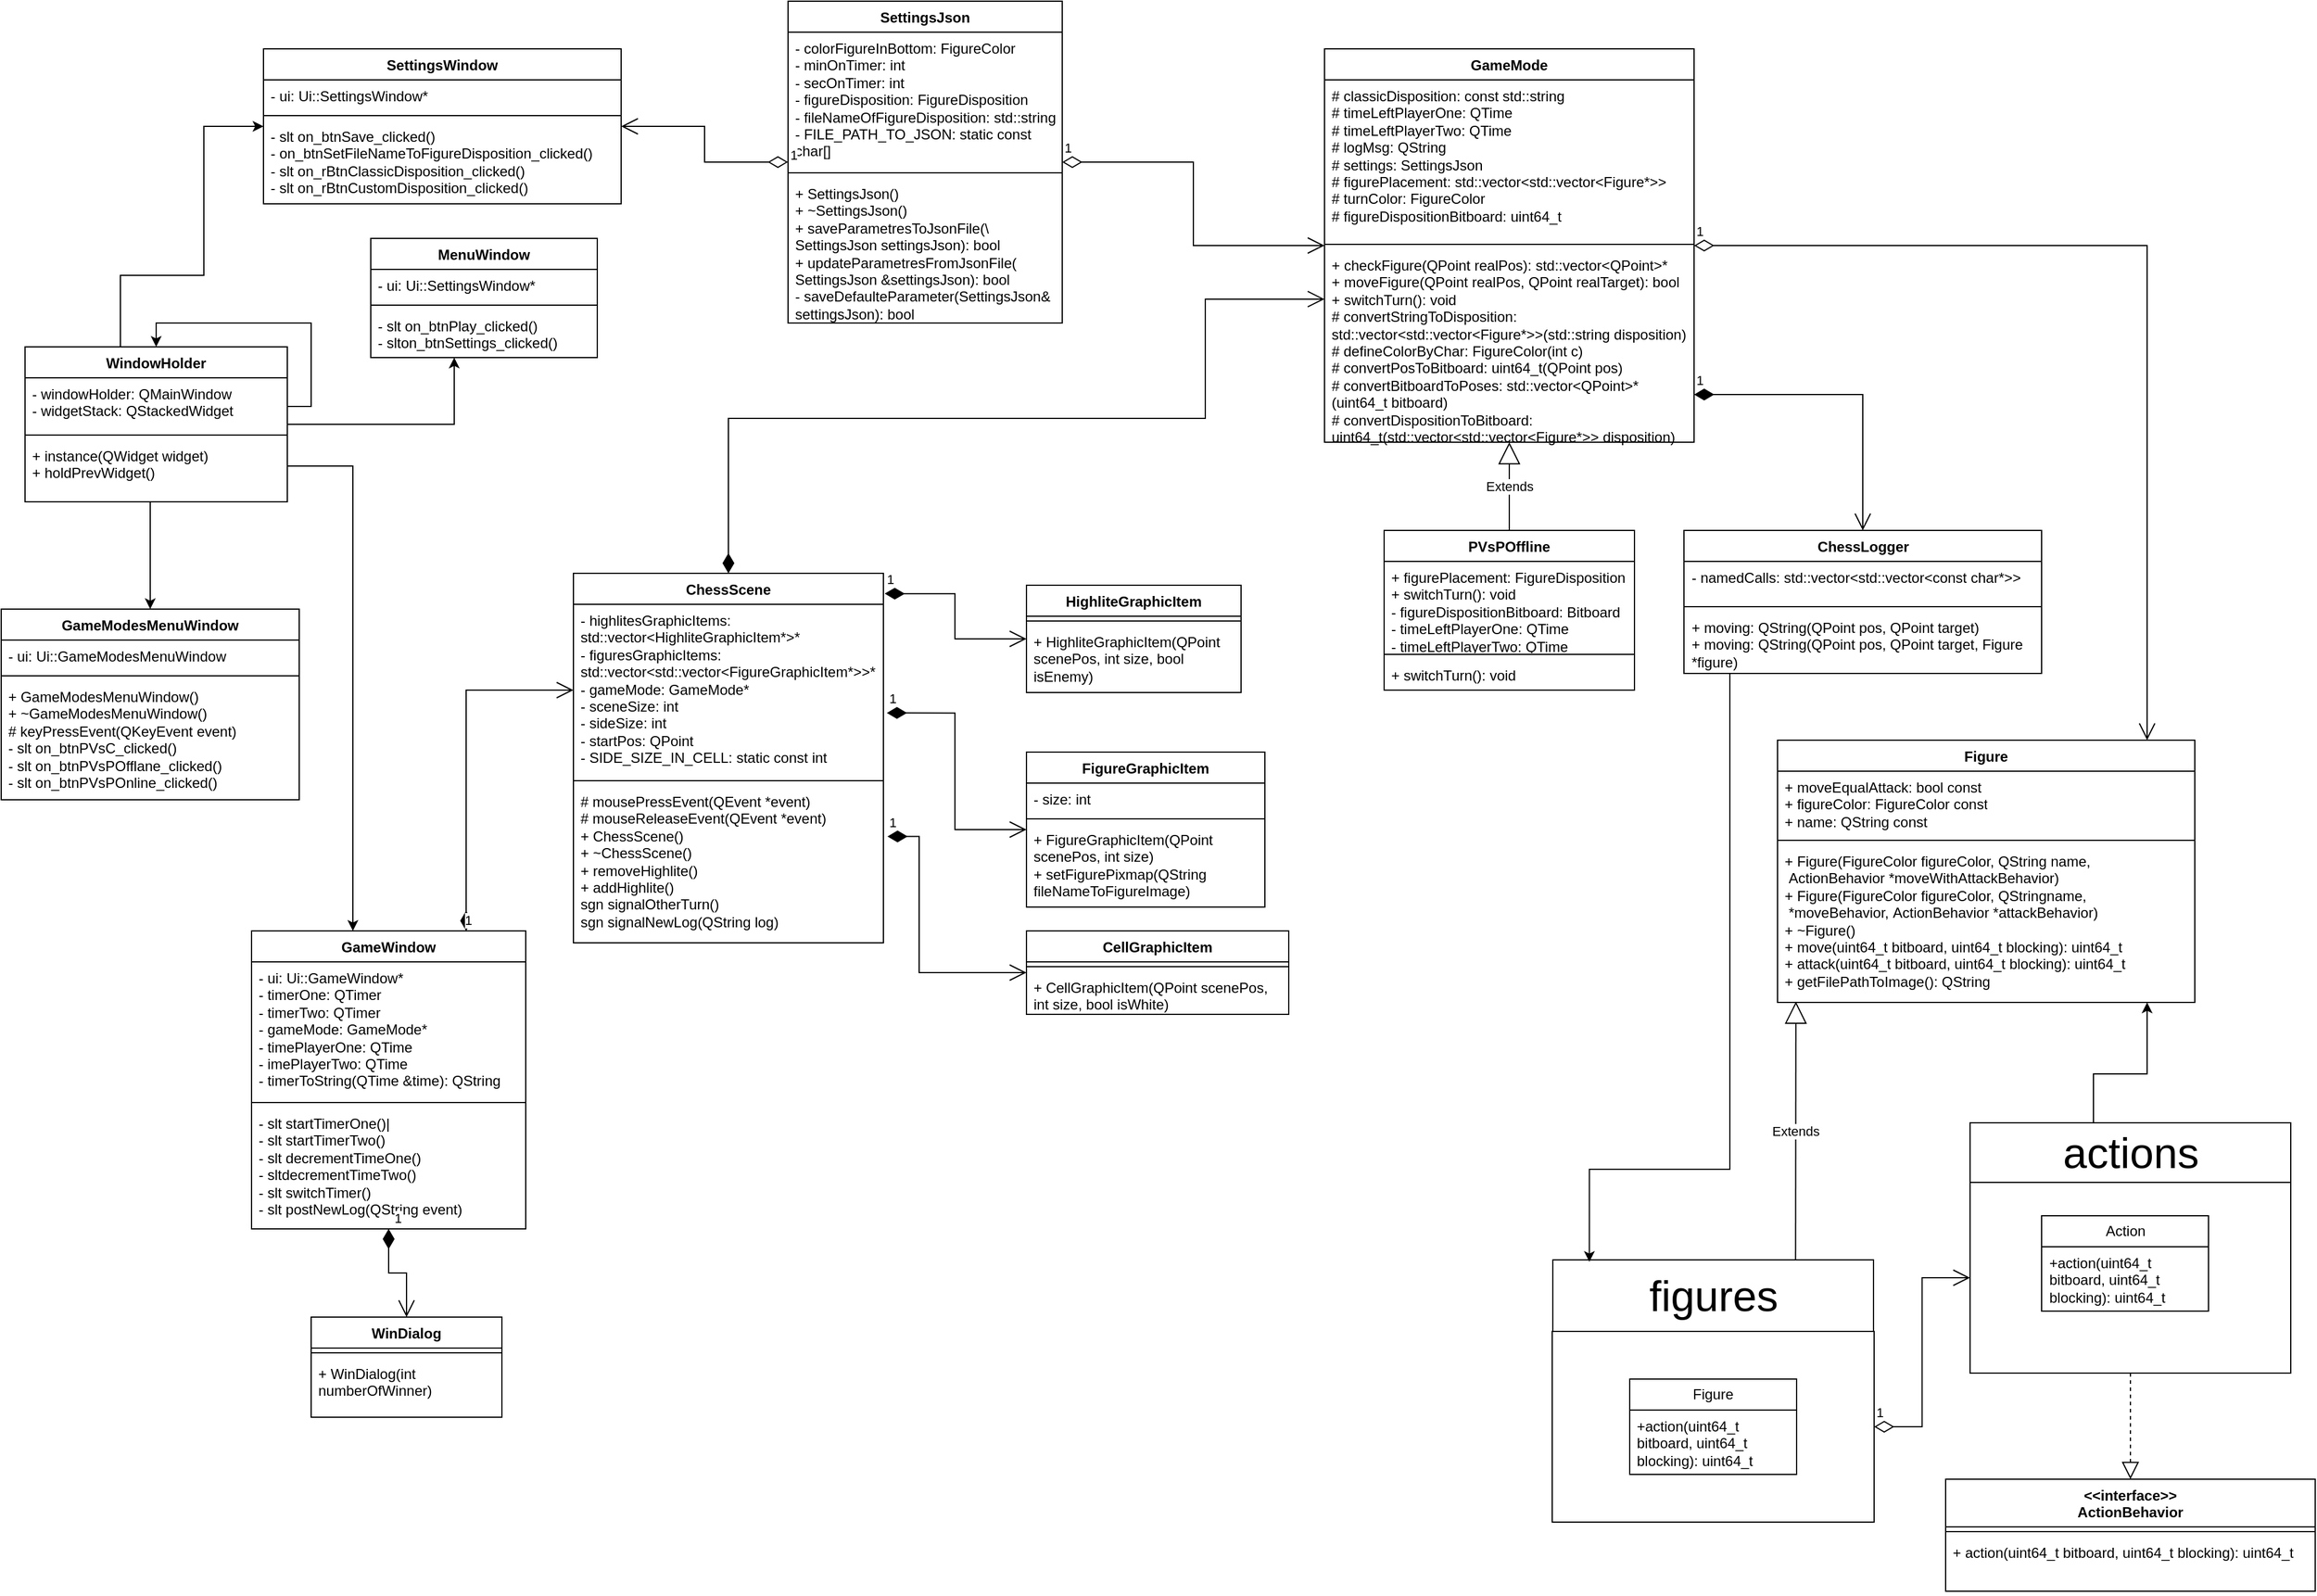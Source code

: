 <mxfile version="24.4.9" type="device">
  <diagram id="kola4m7gbilja5_Bbvh6" name="Страница — 1">
    <mxGraphModel dx="2260" dy="1768" grid="1" gridSize="10" guides="1" tooltips="1" connect="1" arrows="1" fold="1" page="1" pageScale="1" pageWidth="827" pageHeight="1169" math="0" shadow="0">
      <root>
        <mxCell id="0" />
        <mxCell id="1" parent="0" />
        <mxCell id="2X2wgZmx4aFdKQlFenH2-41" value="&lt;font style=&quot;font-size: 36px;&quot;&gt;figures&lt;/font&gt;" style="html=1;whiteSpace=wrap;" vertex="1" parent="1">
          <mxGeometry x="1491.5" y="1066" width="269" height="60" as="geometry" />
        </mxCell>
        <mxCell id="2X2wgZmx4aFdKQlFenH2-54" value="GameModesMenuWindow" style="swimlane;fontStyle=1;align=center;verticalAlign=top;childLayout=stackLayout;horizontal=1;startSize=26;horizontalStack=0;resizeParent=1;resizeParentMax=0;resizeLast=0;collapsible=1;marginBottom=0;whiteSpace=wrap;html=1;" vertex="1" parent="1">
          <mxGeometry x="190" y="520" width="250" height="160" as="geometry" />
        </mxCell>
        <mxCell id="2X2wgZmx4aFdKQlFenH2-55" value="- ui: Ui::GameModesMenuWindow" style="text;strokeColor=none;fillColor=none;align=left;verticalAlign=top;spacingLeft=4;spacingRight=4;overflow=hidden;rotatable=0;points=[[0,0.5],[1,0.5]];portConstraint=eastwest;whiteSpace=wrap;html=1;" vertex="1" parent="2X2wgZmx4aFdKQlFenH2-54">
          <mxGeometry y="26" width="250" height="26" as="geometry" />
        </mxCell>
        <mxCell id="2X2wgZmx4aFdKQlFenH2-56" value="" style="line;strokeWidth=1;fillColor=none;align=left;verticalAlign=middle;spacingTop=-1;spacingLeft=3;spacingRight=3;rotatable=0;labelPosition=right;points=[];portConstraint=eastwest;strokeColor=inherit;" vertex="1" parent="2X2wgZmx4aFdKQlFenH2-54">
          <mxGeometry y="52" width="250" height="8" as="geometry" />
        </mxCell>
        <mxCell id="2X2wgZmx4aFdKQlFenH2-57" value="&lt;div&gt;+ GameModesMenuWindow()&lt;/div&gt;&lt;div&gt;+ ~GameModesMenuWindow()&lt;/div&gt;&lt;div&gt;# keyPressEvent(QKeyEvent event)&lt;/div&gt;&lt;div&gt;&lt;div&gt;- slt on_btnPVsC_clicked()&lt;/div&gt;&lt;div&gt;- slt on_btnPVsPOfflane_clicked()&lt;/div&gt;&lt;div&gt;- slt on_btnPVsPOnline_clicked()&lt;/div&gt;&lt;/div&gt;&lt;div&gt;&lt;br&gt;&lt;/div&gt;" style="text;strokeColor=none;fillColor=none;align=left;verticalAlign=top;spacingLeft=4;spacingRight=4;overflow=hidden;rotatable=0;points=[[0,0.5],[1,0.5]];portConstraint=eastwest;whiteSpace=wrap;html=1;" vertex="1" parent="2X2wgZmx4aFdKQlFenH2-54">
          <mxGeometry y="60" width="250" height="100" as="geometry" />
        </mxCell>
        <mxCell id="2X2wgZmx4aFdKQlFenH2-142" style="edgeStyle=orthogonalEdgeStyle;rounded=0;orthogonalLoop=1;jettySize=auto;html=1;" edge="1" parent="1" source="2X2wgZmx4aFdKQlFenH2-62" target="2X2wgZmx4aFdKQlFenH2-54">
          <mxGeometry relative="1" as="geometry">
            <Array as="points">
              <mxPoint x="315" y="460" />
              <mxPoint x="315" y="460" />
            </Array>
          </mxGeometry>
        </mxCell>
        <mxCell id="2X2wgZmx4aFdKQlFenH2-144" style="edgeStyle=orthogonalEdgeStyle;rounded=0;orthogonalLoop=1;jettySize=auto;html=1;" edge="1" parent="1" source="2X2wgZmx4aFdKQlFenH2-62" target="2X2wgZmx4aFdKQlFenH2-95">
          <mxGeometry relative="1" as="geometry">
            <Array as="points">
              <mxPoint x="290" y="240" />
              <mxPoint x="360" y="240" />
              <mxPoint x="360" y="115" />
            </Array>
          </mxGeometry>
        </mxCell>
        <mxCell id="2X2wgZmx4aFdKQlFenH2-145" style="edgeStyle=orthogonalEdgeStyle;rounded=0;orthogonalLoop=1;jettySize=auto;html=1;" edge="1" parent="1" source="2X2wgZmx4aFdKQlFenH2-62" target="2X2wgZmx4aFdKQlFenH2-99">
          <mxGeometry relative="1" as="geometry">
            <Array as="points">
              <mxPoint x="570" y="365" />
            </Array>
          </mxGeometry>
        </mxCell>
        <mxCell id="2X2wgZmx4aFdKQlFenH2-146" style="edgeStyle=orthogonalEdgeStyle;rounded=0;orthogonalLoop=1;jettySize=auto;html=1;" edge="1" parent="1" source="2X2wgZmx4aFdKQlFenH2-62" target="2X2wgZmx4aFdKQlFenH2-103">
          <mxGeometry relative="1" as="geometry">
            <Array as="points">
              <mxPoint x="485" y="400" />
            </Array>
          </mxGeometry>
        </mxCell>
        <mxCell id="2X2wgZmx4aFdKQlFenH2-62" value="WindowHolder" style="swimlane;fontStyle=1;align=center;verticalAlign=top;childLayout=stackLayout;horizontal=1;startSize=26;horizontalStack=0;resizeParent=1;resizeParentMax=0;resizeLast=0;collapsible=1;marginBottom=0;whiteSpace=wrap;html=1;" vertex="1" parent="1">
          <mxGeometry x="210" y="300" width="220" height="130" as="geometry" />
        </mxCell>
        <mxCell id="2X2wgZmx4aFdKQlFenH2-135" style="edgeStyle=orthogonalEdgeStyle;rounded=0;orthogonalLoop=1;jettySize=auto;html=1;entryX=0.5;entryY=0;entryDx=0;entryDy=0;" edge="1" parent="2X2wgZmx4aFdKQlFenH2-62" source="2X2wgZmx4aFdKQlFenH2-63" target="2X2wgZmx4aFdKQlFenH2-62">
          <mxGeometry relative="1" as="geometry">
            <Array as="points">
              <mxPoint x="240" y="50" />
              <mxPoint x="240" y="-20" />
              <mxPoint x="110" y="-20" />
            </Array>
          </mxGeometry>
        </mxCell>
        <mxCell id="2X2wgZmx4aFdKQlFenH2-63" value="&lt;div&gt;- windowHolder: QMainWindow&lt;/div&gt;&lt;div&gt;- widgetStack: QStackedWidget&lt;/div&gt;" style="text;strokeColor=none;fillColor=none;align=left;verticalAlign=top;spacingLeft=4;spacingRight=4;overflow=hidden;rotatable=0;points=[[0,0.5],[1,0.5]];portConstraint=eastwest;whiteSpace=wrap;html=1;" vertex="1" parent="2X2wgZmx4aFdKQlFenH2-62">
          <mxGeometry y="26" width="220" height="44" as="geometry" />
        </mxCell>
        <mxCell id="2X2wgZmx4aFdKQlFenH2-64" value="" style="line;strokeWidth=1;fillColor=none;align=left;verticalAlign=middle;spacingTop=-1;spacingLeft=3;spacingRight=3;rotatable=0;labelPosition=right;points=[];portConstraint=eastwest;strokeColor=inherit;" vertex="1" parent="2X2wgZmx4aFdKQlFenH2-62">
          <mxGeometry y="70" width="220" height="8" as="geometry" />
        </mxCell>
        <mxCell id="2X2wgZmx4aFdKQlFenH2-65" value="&lt;div&gt;+ instance(QWidget widget)&lt;/div&gt;&lt;div&gt;+ holdPrevWidget()&lt;/div&gt;" style="text;strokeColor=none;fillColor=none;align=left;verticalAlign=top;spacingLeft=4;spacingRight=4;overflow=hidden;rotatable=0;points=[[0,0.5],[1,0.5]];portConstraint=eastwest;whiteSpace=wrap;html=1;" vertex="1" parent="2X2wgZmx4aFdKQlFenH2-62">
          <mxGeometry y="78" width="220" height="52" as="geometry" />
        </mxCell>
        <mxCell id="2X2wgZmx4aFdKQlFenH2-66" value="FigureGraphicItem" style="swimlane;fontStyle=1;align=center;verticalAlign=top;childLayout=stackLayout;horizontal=1;startSize=26;horizontalStack=0;resizeParent=1;resizeParentMax=0;resizeLast=0;collapsible=1;marginBottom=0;whiteSpace=wrap;html=1;" vertex="1" parent="1">
          <mxGeometry x="1050" y="640" width="200" height="130" as="geometry" />
        </mxCell>
        <mxCell id="2X2wgZmx4aFdKQlFenH2-67" value="- size: int" style="text;strokeColor=none;fillColor=none;align=left;verticalAlign=top;spacingLeft=4;spacingRight=4;overflow=hidden;rotatable=0;points=[[0,0.5],[1,0.5]];portConstraint=eastwest;whiteSpace=wrap;html=1;" vertex="1" parent="2X2wgZmx4aFdKQlFenH2-66">
          <mxGeometry y="26" width="200" height="26" as="geometry" />
        </mxCell>
        <mxCell id="2X2wgZmx4aFdKQlFenH2-68" value="" style="line;strokeWidth=1;fillColor=none;align=left;verticalAlign=middle;spacingTop=-1;spacingLeft=3;spacingRight=3;rotatable=0;labelPosition=right;points=[];portConstraint=eastwest;strokeColor=inherit;" vertex="1" parent="2X2wgZmx4aFdKQlFenH2-66">
          <mxGeometry y="52" width="200" height="8" as="geometry" />
        </mxCell>
        <mxCell id="2X2wgZmx4aFdKQlFenH2-69" value="&lt;div&gt;+ FigureGraphicItem(QPoint scenePos, int size)&lt;/div&gt;&lt;div&gt;+ setFigurePixmap(QString fileNameToFigureImage)&lt;/div&gt;" style="text;strokeColor=none;fillColor=none;align=left;verticalAlign=top;spacingLeft=4;spacingRight=4;overflow=hidden;rotatable=0;points=[[0,0.5],[1,0.5]];portConstraint=eastwest;whiteSpace=wrap;html=1;" vertex="1" parent="2X2wgZmx4aFdKQlFenH2-66">
          <mxGeometry y="60" width="200" height="70" as="geometry" />
        </mxCell>
        <mxCell id="2X2wgZmx4aFdKQlFenH2-70" value="HighliteGraphicItem" style="swimlane;fontStyle=1;align=center;verticalAlign=top;childLayout=stackLayout;horizontal=1;startSize=26;horizontalStack=0;resizeParent=1;resizeParentMax=0;resizeLast=0;collapsible=1;marginBottom=0;whiteSpace=wrap;html=1;" vertex="1" parent="1">
          <mxGeometry x="1050" y="500" width="180" height="90" as="geometry" />
        </mxCell>
        <mxCell id="2X2wgZmx4aFdKQlFenH2-72" value="" style="line;strokeWidth=1;fillColor=none;align=left;verticalAlign=middle;spacingTop=-1;spacingLeft=3;spacingRight=3;rotatable=0;labelPosition=right;points=[];portConstraint=eastwest;strokeColor=inherit;" vertex="1" parent="2X2wgZmx4aFdKQlFenH2-70">
          <mxGeometry y="26" width="180" height="8" as="geometry" />
        </mxCell>
        <mxCell id="2X2wgZmx4aFdKQlFenH2-73" value="+ HighliteGraphicItem(QPoint scenePos, int size, bool isEnemy)" style="text;strokeColor=none;fillColor=none;align=left;verticalAlign=top;spacingLeft=4;spacingRight=4;overflow=hidden;rotatable=0;points=[[0,0.5],[1,0.5]];portConstraint=eastwest;whiteSpace=wrap;html=1;" vertex="1" parent="2X2wgZmx4aFdKQlFenH2-70">
          <mxGeometry y="34" width="180" height="56" as="geometry" />
        </mxCell>
        <mxCell id="2X2wgZmx4aFdKQlFenH2-74" value="ChessScene" style="swimlane;fontStyle=1;align=center;verticalAlign=top;childLayout=stackLayout;horizontal=1;startSize=26;horizontalStack=0;resizeParent=1;resizeParentMax=0;resizeLast=0;collapsible=1;marginBottom=0;whiteSpace=wrap;html=1;" vertex="1" parent="1">
          <mxGeometry x="670" y="490" width="260" height="310" as="geometry" />
        </mxCell>
        <mxCell id="2X2wgZmx4aFdKQlFenH2-75" value="&lt;div&gt;- highlitesGraphicItems: std::vector&amp;lt;HighliteGraphicItem*&amp;gt;*&lt;/div&gt;&lt;div&gt;- figuresGraphicItems: std::vector&amp;lt;std::vector&amp;lt;FigureGraphicItem*&amp;gt;&amp;gt;*&lt;/div&gt;&lt;div&gt;- gameMode: GameMode*&lt;/div&gt;&lt;div&gt;- sceneSize: int&lt;/div&gt;&lt;div&gt;- sideSize: int&lt;/div&gt;&lt;div&gt;- startPos: QPoint&lt;/div&gt;&lt;div&gt;- SIDE_SIZE_IN_CELL: static const int&lt;/div&gt;" style="text;strokeColor=none;fillColor=none;align=left;verticalAlign=top;spacingLeft=4;spacingRight=4;overflow=hidden;rotatable=0;points=[[0,0.5],[1,0.5]];portConstraint=eastwest;whiteSpace=wrap;html=1;" vertex="1" parent="2X2wgZmx4aFdKQlFenH2-74">
          <mxGeometry y="26" width="260" height="144" as="geometry" />
        </mxCell>
        <mxCell id="2X2wgZmx4aFdKQlFenH2-76" value="" style="line;strokeWidth=1;fillColor=none;align=left;verticalAlign=middle;spacingTop=-1;spacingLeft=3;spacingRight=3;rotatable=0;labelPosition=right;points=[];portConstraint=eastwest;strokeColor=inherit;" vertex="1" parent="2X2wgZmx4aFdKQlFenH2-74">
          <mxGeometry y="170" width="260" height="8" as="geometry" />
        </mxCell>
        <mxCell id="2X2wgZmx4aFdKQlFenH2-77" value="&lt;div&gt;&lt;span style=&quot;background-color: initial;&quot;&gt;# mousePressEvent(QEvent *event)&amp;nbsp;&lt;/span&gt;&lt;br&gt;&lt;/div&gt;&lt;div&gt;&lt;div&gt;# mouseReleaseEvent(QEvent *event)&lt;/div&gt;&lt;/div&gt;&lt;div&gt;+ ChessScene()&lt;/div&gt;&lt;div&gt;+ ~ChessScene()&lt;span style=&quot;background-color: initial;&quot;&gt;&amp;nbsp;&lt;/span&gt;&lt;/div&gt;&lt;div&gt;+ removeHighlite()&lt;/div&gt;&lt;div&gt;+ addHighlite()&lt;/div&gt;&lt;div&gt;sgn&lt;span style=&quot;background-color: initial;&quot;&gt;&amp;nbsp;signalOtherTurn()&lt;/span&gt;&lt;/div&gt;&lt;div&gt;sgn signalNewLog(QString log)&lt;/div&gt;&lt;div&gt;&lt;br&gt;&lt;/div&gt;" style="text;strokeColor=none;fillColor=none;align=left;verticalAlign=top;spacingLeft=4;spacingRight=4;overflow=hidden;rotatable=0;points=[[0,0.5],[1,0.5]];portConstraint=eastwest;whiteSpace=wrap;html=1;" vertex="1" parent="2X2wgZmx4aFdKQlFenH2-74">
          <mxGeometry y="178" width="260" height="132" as="geometry" />
        </mxCell>
        <mxCell id="2X2wgZmx4aFdKQlFenH2-78" value="SettingsJson" style="swimlane;fontStyle=1;align=center;verticalAlign=top;childLayout=stackLayout;horizontal=1;startSize=26;horizontalStack=0;resizeParent=1;resizeParentMax=0;resizeLast=0;collapsible=1;marginBottom=0;whiteSpace=wrap;html=1;" vertex="1" parent="1">
          <mxGeometry x="850" y="10" width="230" height="270" as="geometry" />
        </mxCell>
        <mxCell id="2X2wgZmx4aFdKQlFenH2-79" value="&lt;div&gt;- colorFigureInBottom: FigureColor&lt;/div&gt;&lt;div&gt;- minOnTimer: int&lt;/div&gt;&lt;div&gt;- secOnTimer: int&lt;/div&gt;&lt;div&gt;- figureDisposition: FigureDisposition&lt;/div&gt;&lt;div&gt;- fileNameOfFigureDisposition: std::string&lt;/div&gt;&lt;div&gt;-&amp;nbsp;FILE_PATH_TO_JSON: static const char[]&lt;/div&gt;" style="text;strokeColor=none;fillColor=none;align=left;verticalAlign=top;spacingLeft=4;spacingRight=4;overflow=hidden;rotatable=0;points=[[0,0.5],[1,0.5]];portConstraint=eastwest;whiteSpace=wrap;html=1;" vertex="1" parent="2X2wgZmx4aFdKQlFenH2-78">
          <mxGeometry y="26" width="230" height="114" as="geometry" />
        </mxCell>
        <mxCell id="2X2wgZmx4aFdKQlFenH2-80" value="" style="line;strokeWidth=1;fillColor=none;align=left;verticalAlign=middle;spacingTop=-1;spacingLeft=3;spacingRight=3;rotatable=0;labelPosition=right;points=[];portConstraint=eastwest;strokeColor=inherit;" vertex="1" parent="2X2wgZmx4aFdKQlFenH2-78">
          <mxGeometry y="140" width="230" height="8" as="geometry" />
        </mxCell>
        <mxCell id="2X2wgZmx4aFdKQlFenH2-81" value="&lt;div&gt;+ SettingsJson()&lt;/div&gt;&lt;div&gt;+ ~SettingsJson()&lt;/div&gt;&lt;div&gt;+ saveParametresToJsonFile(\&lt;/div&gt;&lt;div&gt;SettingsJson settingsJson): bool&lt;/div&gt;&lt;div&gt;+ updateParametresFromJsonFile(&lt;/div&gt;&lt;div&gt;SettingsJson &amp;amp;settingsJson): bool&lt;/div&gt;&lt;div&gt;- saveDefaulteParameter(SettingsJson&amp;amp; settingsJson): bool&lt;br&gt;&lt;/div&gt;" style="text;strokeColor=none;fillColor=none;align=left;verticalAlign=top;spacingLeft=4;spacingRight=4;overflow=hidden;rotatable=0;points=[[0,0.5],[1,0.5]];portConstraint=eastwest;whiteSpace=wrap;html=1;" vertex="1" parent="2X2wgZmx4aFdKQlFenH2-78">
          <mxGeometry y="148" width="230" height="122" as="geometry" />
        </mxCell>
        <mxCell id="2X2wgZmx4aFdKQlFenH2-82" value="CellGraphicItem" style="swimlane;fontStyle=1;align=center;verticalAlign=top;childLayout=stackLayout;horizontal=1;startSize=26;horizontalStack=0;resizeParent=1;resizeParentMax=0;resizeLast=0;collapsible=1;marginBottom=0;whiteSpace=wrap;html=1;" vertex="1" parent="1">
          <mxGeometry x="1050" y="790" width="220" height="70" as="geometry" />
        </mxCell>
        <mxCell id="2X2wgZmx4aFdKQlFenH2-84" value="" style="line;strokeWidth=1;fillColor=none;align=left;verticalAlign=middle;spacingTop=-1;spacingLeft=3;spacingRight=3;rotatable=0;labelPosition=right;points=[];portConstraint=eastwest;strokeColor=inherit;" vertex="1" parent="2X2wgZmx4aFdKQlFenH2-82">
          <mxGeometry y="26" width="220" height="8" as="geometry" />
        </mxCell>
        <mxCell id="2X2wgZmx4aFdKQlFenH2-85" value="+&amp;nbsp;CellGraphicItem(QPoint scenePos, int size, bool isWhite)" style="text;strokeColor=none;fillColor=none;align=left;verticalAlign=top;spacingLeft=4;spacingRight=4;overflow=hidden;rotatable=0;points=[[0,0.5],[1,0.5]];portConstraint=eastwest;whiteSpace=wrap;html=1;" vertex="1" parent="2X2wgZmx4aFdKQlFenH2-82">
          <mxGeometry y="34" width="220" height="36" as="geometry" />
        </mxCell>
        <mxCell id="2X2wgZmx4aFdKQlFenH2-86" value="WinDialog" style="swimlane;fontStyle=1;align=center;verticalAlign=top;childLayout=stackLayout;horizontal=1;startSize=26;horizontalStack=0;resizeParent=1;resizeParentMax=0;resizeLast=0;collapsible=1;marginBottom=0;whiteSpace=wrap;html=1;" vertex="1" parent="1">
          <mxGeometry x="450" y="1114" width="160" height="84" as="geometry" />
        </mxCell>
        <mxCell id="2X2wgZmx4aFdKQlFenH2-88" value="" style="line;strokeWidth=1;fillColor=none;align=left;verticalAlign=middle;spacingTop=-1;spacingLeft=3;spacingRight=3;rotatable=0;labelPosition=right;points=[];portConstraint=eastwest;strokeColor=inherit;" vertex="1" parent="2X2wgZmx4aFdKQlFenH2-86">
          <mxGeometry y="26" width="160" height="8" as="geometry" />
        </mxCell>
        <mxCell id="2X2wgZmx4aFdKQlFenH2-89" value="+ WinDialog(int numberOfWinner)" style="text;strokeColor=none;fillColor=none;align=left;verticalAlign=top;spacingLeft=4;spacingRight=4;overflow=hidden;rotatable=0;points=[[0,0.5],[1,0.5]];portConstraint=eastwest;whiteSpace=wrap;html=1;" vertex="1" parent="2X2wgZmx4aFdKQlFenH2-86">
          <mxGeometry y="34" width="160" height="50" as="geometry" />
        </mxCell>
        <mxCell id="2X2wgZmx4aFdKQlFenH2-95" value="SettingsWindow" style="swimlane;fontStyle=1;align=center;verticalAlign=top;childLayout=stackLayout;horizontal=1;startSize=26;horizontalStack=0;resizeParent=1;resizeParentMax=0;resizeLast=0;collapsible=1;marginBottom=0;whiteSpace=wrap;html=1;" vertex="1" parent="1">
          <mxGeometry x="410" y="50" width="300" height="130" as="geometry" />
        </mxCell>
        <mxCell id="2X2wgZmx4aFdKQlFenH2-96" value="- ui: Ui::SettingsWindow*" style="text;strokeColor=none;fillColor=none;align=left;verticalAlign=top;spacingLeft=4;spacingRight=4;overflow=hidden;rotatable=0;points=[[0,0.5],[1,0.5]];portConstraint=eastwest;whiteSpace=wrap;html=1;" vertex="1" parent="2X2wgZmx4aFdKQlFenH2-95">
          <mxGeometry y="26" width="300" height="26" as="geometry" />
        </mxCell>
        <mxCell id="2X2wgZmx4aFdKQlFenH2-97" value="" style="line;strokeWidth=1;fillColor=none;align=left;verticalAlign=middle;spacingTop=-1;spacingLeft=3;spacingRight=3;rotatable=0;labelPosition=right;points=[];portConstraint=eastwest;strokeColor=inherit;" vertex="1" parent="2X2wgZmx4aFdKQlFenH2-95">
          <mxGeometry y="52" width="300" height="8" as="geometry" />
        </mxCell>
        <mxCell id="2X2wgZmx4aFdKQlFenH2-98" value="&lt;div&gt;- slt on_btnSave_clicked()&lt;/div&gt;&lt;div&gt;- on_btnSetFileNameToFigureDisposition_clicked()&amp;nbsp;&lt;/div&gt;&lt;div&gt;- slt on_rBtnClassicDisposition_clicked()&amp;nbsp;&lt;/div&gt;&lt;div&gt;- slt on_rBtnCustomDisposition_clicked()&lt;/div&gt;" style="text;strokeColor=none;fillColor=none;align=left;verticalAlign=top;spacingLeft=4;spacingRight=4;overflow=hidden;rotatable=0;points=[[0,0.5],[1,0.5]];portConstraint=eastwest;whiteSpace=wrap;html=1;" vertex="1" parent="2X2wgZmx4aFdKQlFenH2-95">
          <mxGeometry y="60" width="300" height="70" as="geometry" />
        </mxCell>
        <mxCell id="2X2wgZmx4aFdKQlFenH2-99" value="MenuWindow" style="swimlane;fontStyle=1;align=center;verticalAlign=top;childLayout=stackLayout;horizontal=1;startSize=26;horizontalStack=0;resizeParent=1;resizeParentMax=0;resizeLast=0;collapsible=1;marginBottom=0;whiteSpace=wrap;html=1;" vertex="1" parent="1">
          <mxGeometry x="500" y="209" width="190" height="100" as="geometry" />
        </mxCell>
        <mxCell id="2X2wgZmx4aFdKQlFenH2-100" value="- ui: Ui::SettingsWindow*" style="text;strokeColor=none;fillColor=none;align=left;verticalAlign=top;spacingLeft=4;spacingRight=4;overflow=hidden;rotatable=0;points=[[0,0.5],[1,0.5]];portConstraint=eastwest;whiteSpace=wrap;html=1;" vertex="1" parent="2X2wgZmx4aFdKQlFenH2-99">
          <mxGeometry y="26" width="190" height="26" as="geometry" />
        </mxCell>
        <mxCell id="2X2wgZmx4aFdKQlFenH2-101" value="" style="line;strokeWidth=1;fillColor=none;align=left;verticalAlign=middle;spacingTop=-1;spacingLeft=3;spacingRight=3;rotatable=0;labelPosition=right;points=[];portConstraint=eastwest;strokeColor=inherit;" vertex="1" parent="2X2wgZmx4aFdKQlFenH2-99">
          <mxGeometry y="52" width="190" height="8" as="geometry" />
        </mxCell>
        <mxCell id="2X2wgZmx4aFdKQlFenH2-102" value="&lt;div&gt;- slt on_btnPlay_clicked()&amp;nbsp;&lt;/div&gt;&lt;div&gt;&lt;span style=&quot;background-color: initial;&quot;&gt;- slton_btnSettings_clicked()&amp;nbsp;&lt;/span&gt;&lt;/div&gt;" style="text;strokeColor=none;fillColor=none;align=left;verticalAlign=top;spacingLeft=4;spacingRight=4;overflow=hidden;rotatable=0;points=[[0,0.5],[1,0.5]];portConstraint=eastwest;whiteSpace=wrap;html=1;" vertex="1" parent="2X2wgZmx4aFdKQlFenH2-99">
          <mxGeometry y="60" width="190" height="40" as="geometry" />
        </mxCell>
        <mxCell id="2X2wgZmx4aFdKQlFenH2-103" value="GameWindow" style="swimlane;fontStyle=1;align=center;verticalAlign=top;childLayout=stackLayout;horizontal=1;startSize=26;horizontalStack=0;resizeParent=1;resizeParentMax=0;resizeLast=0;collapsible=1;marginBottom=0;whiteSpace=wrap;html=1;" vertex="1" parent="1">
          <mxGeometry x="400" y="790" width="230" height="250" as="geometry" />
        </mxCell>
        <mxCell id="2X2wgZmx4aFdKQlFenH2-104" value="&lt;div&gt;- ui: Ui::GameWindow*&amp;nbsp;&lt;/div&gt;&lt;div&gt;- timerOne: QTimer&amp;nbsp;&lt;/div&gt;&lt;div&gt;- timerTwo: QTimer&lt;/div&gt;&lt;div&gt;- gameMode: GameMode*&amp;nbsp;&lt;/div&gt;&lt;div&gt;&lt;span style=&quot;background-color: initial;&quot;&gt;- timePlayerOne: QTime&lt;/span&gt;&lt;/div&gt;&lt;div&gt;- imePlayerTwo: QTime&lt;/div&gt;&lt;div&gt;- timerToString(QTime &amp;amp;time): QString&amp;nbsp;&lt;/div&gt;" style="text;strokeColor=none;fillColor=none;align=left;verticalAlign=top;spacingLeft=4;spacingRight=4;overflow=hidden;rotatable=0;points=[[0,0.5],[1,0.5]];portConstraint=eastwest;whiteSpace=wrap;html=1;" vertex="1" parent="2X2wgZmx4aFdKQlFenH2-103">
          <mxGeometry y="26" width="230" height="114" as="geometry" />
        </mxCell>
        <mxCell id="2X2wgZmx4aFdKQlFenH2-105" value="" style="line;strokeWidth=1;fillColor=none;align=left;verticalAlign=middle;spacingTop=-1;spacingLeft=3;spacingRight=3;rotatable=0;labelPosition=right;points=[];portConstraint=eastwest;strokeColor=inherit;" vertex="1" parent="2X2wgZmx4aFdKQlFenH2-103">
          <mxGeometry y="140" width="230" height="8" as="geometry" />
        </mxCell>
        <mxCell id="2X2wgZmx4aFdKQlFenH2-106" value="&lt;div&gt;- slt startTimerOne()|&lt;/div&gt;&lt;div&gt;&lt;span style=&quot;background-color: initial;&quot;&gt;- slt&amp;nbsp;&lt;/span&gt;startTimerTwo()&lt;/div&gt;&lt;div&gt;&lt;span style=&quot;background-color: initial;&quot;&gt;- slt&amp;nbsp;&lt;/span&gt;decrementTimeOne()&lt;/div&gt;&lt;div&gt;&lt;span style=&quot;background-color: initial;&quot;&gt;- slt&lt;/span&gt;decrementTimeTwo()&lt;/div&gt;&lt;div&gt;&lt;span style=&quot;background-color: initial;&quot;&gt;- slt&amp;nbsp;&lt;/span&gt;switchTimer()&lt;/div&gt;&lt;div&gt;&lt;span style=&quot;background-color: initial;&quot;&gt;- slt&amp;nbsp;&lt;/span&gt;postNewLog(QString event)&amp;nbsp;&lt;/div&gt;" style="text;strokeColor=none;fillColor=none;align=left;verticalAlign=top;spacingLeft=4;spacingRight=4;overflow=hidden;rotatable=0;points=[[0,0.5],[1,0.5]];portConstraint=eastwest;whiteSpace=wrap;html=1;" vertex="1" parent="2X2wgZmx4aFdKQlFenH2-103">
          <mxGeometry y="148" width="230" height="102" as="geometry" />
        </mxCell>
        <mxCell id="2X2wgZmx4aFdKQlFenH2-112" value="&lt;div&gt;&amp;lt;&amp;lt;interface&amp;gt;&amp;gt;&lt;/div&gt;ActionBehavior" style="swimlane;fontStyle=1;align=center;verticalAlign=top;childLayout=stackLayout;horizontal=1;startSize=40;horizontalStack=0;resizeParent=1;resizeParentMax=0;resizeLast=0;collapsible=1;marginBottom=0;whiteSpace=wrap;html=1;" vertex="1" parent="1">
          <mxGeometry x="1821" y="1250" width="310" height="94" as="geometry" />
        </mxCell>
        <mxCell id="2X2wgZmx4aFdKQlFenH2-114" value="" style="line;strokeWidth=1;fillColor=none;align=left;verticalAlign=middle;spacingTop=-1;spacingLeft=3;spacingRight=3;rotatable=0;labelPosition=right;points=[];portConstraint=eastwest;strokeColor=inherit;" vertex="1" parent="2X2wgZmx4aFdKQlFenH2-112">
          <mxGeometry y="40" width="310" height="8" as="geometry" />
        </mxCell>
        <mxCell id="2X2wgZmx4aFdKQlFenH2-115" value="+ action(uint64_t bitboard, uint64_t blocking): uint64_t" style="text;strokeColor=none;fillColor=none;align=left;verticalAlign=top;spacingLeft=4;spacingRight=4;overflow=hidden;rotatable=0;points=[[0,0.5],[1,0.5]];portConstraint=eastwest;whiteSpace=wrap;html=1;" vertex="1" parent="2X2wgZmx4aFdKQlFenH2-112">
          <mxGeometry y="48" width="310" height="46" as="geometry" />
        </mxCell>
        <mxCell id="2X2wgZmx4aFdKQlFenH2-116" value="Figure" style="swimlane;fontStyle=1;align=center;verticalAlign=top;childLayout=stackLayout;horizontal=1;startSize=26;horizontalStack=0;resizeParent=1;resizeParentMax=0;resizeLast=0;collapsible=1;marginBottom=0;whiteSpace=wrap;html=1;" vertex="1" parent="1">
          <mxGeometry x="1680" y="630" width="350" height="220" as="geometry" />
        </mxCell>
        <mxCell id="2X2wgZmx4aFdKQlFenH2-117" value="&lt;div&gt;+ moveEqualAttack: bool const&lt;/div&gt;&lt;div&gt;+ figureColor: FigureColor const&lt;/div&gt;&lt;div&gt;+ name: QString const&amp;nbsp;&lt;/div&gt;" style="text;strokeColor=none;fillColor=none;align=left;verticalAlign=top;spacingLeft=4;spacingRight=4;overflow=hidden;rotatable=0;points=[[0,0.5],[1,0.5]];portConstraint=eastwest;whiteSpace=wrap;html=1;" vertex="1" parent="2X2wgZmx4aFdKQlFenH2-116">
          <mxGeometry y="26" width="350" height="54" as="geometry" />
        </mxCell>
        <mxCell id="2X2wgZmx4aFdKQlFenH2-118" value="" style="line;strokeWidth=1;fillColor=none;align=left;verticalAlign=middle;spacingTop=-1;spacingLeft=3;spacingRight=3;rotatable=0;labelPosition=right;points=[];portConstraint=eastwest;strokeColor=inherit;" vertex="1" parent="2X2wgZmx4aFdKQlFenH2-116">
          <mxGeometry y="80" width="350" height="8" as="geometry" />
        </mxCell>
        <mxCell id="2X2wgZmx4aFdKQlFenH2-119" value="&lt;div&gt;&lt;div&gt;+ Figure(&lt;span style=&quot;background-color: initial;&quot;&gt;FigureColor figureColor,&amp;nbsp;&lt;/span&gt;&lt;span style=&quot;background-color: initial;&quot;&gt;QString name,&lt;/span&gt;&lt;/div&gt;&lt;div&gt;&lt;span style=&quot;background-color: initial;&quot;&gt;&amp;nbsp;&lt;/span&gt;&lt;span style=&quot;background-color: initial;&quot;&gt;ActionBehavior *moveWithAttackBehavior&lt;/span&gt;&lt;span style=&quot;background-color: initial;&quot;&gt;)&lt;/span&gt;&lt;/div&gt;&lt;/div&gt;&lt;div&gt;&lt;span style=&quot;background-color: initial;&quot;&gt;&lt;div&gt;+ Figure(&lt;span style=&quot;background-color: initial;&quot;&gt;FigureColor figureColor,&amp;nbsp;&lt;/span&gt;&lt;span style=&quot;background-color: initial;&quot;&gt;QStringname,&lt;/span&gt;&lt;/div&gt;&lt;div&gt;&lt;span style=&quot;background-color: initial;&quot;&gt;&amp;nbsp;&lt;/span&gt;&lt;span style=&quot;background-color: initial;&quot;&gt;*moveBehavior,&amp;nbsp;&lt;/span&gt;&lt;span style=&quot;background-color: initial;&quot;&gt;ActionBehavior *attackBehavior&lt;/span&gt;&lt;span style=&quot;background-color: initial;&quot;&gt;)&lt;/span&gt;&lt;/div&gt;&lt;div&gt;+ ~Figure()&lt;span style=&quot;background-color: initial;&quot;&gt;&lt;br&gt;&lt;/span&gt;&lt;/div&gt;&lt;/span&gt;&lt;/div&gt;&lt;div&gt;+ move(uint64_t bitboard, uint64_t blocking): uint64_t&lt;/div&gt;&lt;div&gt;+ attack(uint64_t bitboard, uint64_t blocking): uint64_t&lt;/div&gt;&lt;div&gt;+ getFilePathToImage(): QString&lt;/div&gt;" style="text;strokeColor=none;fillColor=none;align=left;verticalAlign=top;spacingLeft=4;spacingRight=4;overflow=hidden;rotatable=0;points=[[0,0.5],[1,0.5]];portConstraint=eastwest;whiteSpace=wrap;html=1;" vertex="1" parent="2X2wgZmx4aFdKQlFenH2-116">
          <mxGeometry y="88" width="350" height="132" as="geometry" />
        </mxCell>
        <mxCell id="2X2wgZmx4aFdKQlFenH2-167" style="edgeStyle=orthogonalEdgeStyle;rounded=0;orthogonalLoop=1;jettySize=auto;html=1;" edge="1" parent="1" source="2X2wgZmx4aFdKQlFenH2-120" target="2X2wgZmx4aFdKQlFenH2-119">
          <mxGeometry relative="1" as="geometry">
            <Array as="points">
              <mxPoint x="1945" y="910" />
              <mxPoint x="1990" y="910" />
            </Array>
          </mxGeometry>
        </mxCell>
        <mxCell id="2X2wgZmx4aFdKQlFenH2-120" value="&lt;font style=&quot;font-size: 36px;&quot;&gt;actions&lt;/font&gt;" style="html=1;whiteSpace=wrap;" vertex="1" parent="1">
          <mxGeometry x="1841.5" y="951" width="269" height="50" as="geometry" />
        </mxCell>
        <mxCell id="2X2wgZmx4aFdKQlFenH2-122" value="Extends" style="endArrow=block;endSize=16;endFill=0;html=1;rounded=0;entryX=0.044;entryY=0.995;entryDx=0;entryDy=0;entryPerimeter=0;exitX=0.757;exitY=0;exitDx=0;exitDy=0;exitPerimeter=0;" edge="1" parent="1" source="2X2wgZmx4aFdKQlFenH2-41" target="2X2wgZmx4aFdKQlFenH2-119">
          <mxGeometry width="160" relative="1" as="geometry">
            <mxPoint x="1695" y="1060" as="sourcePoint" />
            <mxPoint x="1571" y="942.5" as="targetPoint" />
          </mxGeometry>
        </mxCell>
        <mxCell id="2X2wgZmx4aFdKQlFenH2-128" value="" style="html=1;whiteSpace=wrap;" vertex="1" parent="1">
          <mxGeometry x="1491" y="1126" width="270" height="160" as="geometry" />
        </mxCell>
        <mxCell id="2X2wgZmx4aFdKQlFenH2-129" value="" style="html=1;whiteSpace=wrap;" vertex="1" parent="1">
          <mxGeometry x="1841.5" y="1001" width="269" height="160" as="geometry" />
        </mxCell>
        <mxCell id="2X2wgZmx4aFdKQlFenH2-124" value="Action" style="swimlane;fontStyle=0;childLayout=stackLayout;horizontal=1;startSize=26;fillColor=none;horizontalStack=0;resizeParent=1;resizeParentMax=0;resizeLast=0;collapsible=1;marginBottom=0;whiteSpace=wrap;html=1;" vertex="1" parent="1">
          <mxGeometry x="1901.5" y="1029" width="140" height="80" as="geometry" />
        </mxCell>
        <mxCell id="2X2wgZmx4aFdKQlFenH2-125" value="+action(uint64_t bitboard, uint64_t blocking): uint64_t" style="text;strokeColor=none;fillColor=none;align=left;verticalAlign=top;spacingLeft=4;spacingRight=4;overflow=hidden;rotatable=0;points=[[0,0.5],[1,0.5]];portConstraint=eastwest;whiteSpace=wrap;html=1;" vertex="1" parent="2X2wgZmx4aFdKQlFenH2-124">
          <mxGeometry y="26" width="140" height="54" as="geometry" />
        </mxCell>
        <mxCell id="2X2wgZmx4aFdKQlFenH2-130" value="Figure" style="swimlane;fontStyle=0;childLayout=stackLayout;horizontal=1;startSize=26;fillColor=none;horizontalStack=0;resizeParent=1;resizeParentMax=0;resizeLast=0;collapsible=1;marginBottom=0;whiteSpace=wrap;html=1;" vertex="1" parent="1">
          <mxGeometry x="1556" y="1166" width="140" height="80" as="geometry" />
        </mxCell>
        <mxCell id="2X2wgZmx4aFdKQlFenH2-131" value="+action(uint64_t bitboard, uint64_t blocking): uint64_t" style="text;strokeColor=none;fillColor=none;align=left;verticalAlign=top;spacingLeft=4;spacingRight=4;overflow=hidden;rotatable=0;points=[[0,0.5],[1,0.5]];portConstraint=eastwest;whiteSpace=wrap;html=1;" vertex="1" parent="2X2wgZmx4aFdKQlFenH2-130">
          <mxGeometry y="26" width="140" height="54" as="geometry" />
        </mxCell>
        <mxCell id="2X2wgZmx4aFdKQlFenH2-136" value="1" style="endArrow=open;html=1;endSize=12;startArrow=diamondThin;startSize=14;startFill=1;edgeStyle=orthogonalEdgeStyle;align=left;verticalAlign=bottom;rounded=0;exitX=1.004;exitY=0.055;exitDx=0;exitDy=0;exitPerimeter=0;" edge="1" parent="1" source="2X2wgZmx4aFdKQlFenH2-74" target="2X2wgZmx4aFdKQlFenH2-70">
          <mxGeometry x="-1" y="3" relative="1" as="geometry">
            <mxPoint x="970" y="610" as="sourcePoint" />
            <mxPoint x="1130" y="610" as="targetPoint" />
          </mxGeometry>
        </mxCell>
        <mxCell id="2X2wgZmx4aFdKQlFenH2-137" value="1" style="endArrow=open;html=1;endSize=12;startArrow=diamondThin;startSize=14;startFill=1;edgeStyle=orthogonalEdgeStyle;align=left;verticalAlign=bottom;rounded=0;exitX=1.011;exitY=0.633;exitDx=0;exitDy=0;exitPerimeter=0;" edge="1" parent="1" source="2X2wgZmx4aFdKQlFenH2-75" target="2X2wgZmx4aFdKQlFenH2-66">
          <mxGeometry x="-1" y="3" relative="1" as="geometry">
            <mxPoint x="941" y="517" as="sourcePoint" />
            <mxPoint x="1060" y="555" as="targetPoint" />
          </mxGeometry>
        </mxCell>
        <mxCell id="2X2wgZmx4aFdKQlFenH2-138" value="1" style="endArrow=open;html=1;endSize=12;startArrow=diamondThin;startSize=14;startFill=1;edgeStyle=orthogonalEdgeStyle;align=left;verticalAlign=bottom;rounded=0;exitX=1.013;exitY=0.324;exitDx=0;exitDy=0;exitPerimeter=0;" edge="1" parent="1" source="2X2wgZmx4aFdKQlFenH2-77" target="2X2wgZmx4aFdKQlFenH2-82">
          <mxGeometry x="-1" y="3" relative="1" as="geometry">
            <mxPoint x="943" y="617" as="sourcePoint" />
            <mxPoint x="1060" y="715" as="targetPoint" />
            <Array as="points">
              <mxPoint x="960" y="711" />
              <mxPoint x="960" y="825" />
            </Array>
          </mxGeometry>
        </mxCell>
        <mxCell id="2X2wgZmx4aFdKQlFenH2-147" value="1" style="endArrow=open;html=1;endSize=12;startArrow=diamondThin;startSize=14;startFill=1;edgeStyle=orthogonalEdgeStyle;align=left;verticalAlign=bottom;rounded=0;" edge="1" parent="1" source="2X2wgZmx4aFdKQlFenH2-103" target="2X2wgZmx4aFdKQlFenH2-86">
          <mxGeometry x="-1" y="3" relative="1" as="geometry">
            <mxPoint x="540" y="1074" as="sourcePoint" />
            <mxPoint x="700" y="1074" as="targetPoint" />
          </mxGeometry>
        </mxCell>
        <mxCell id="2X2wgZmx4aFdKQlFenH2-148" value="1" style="endArrow=open;html=1;endSize=12;startArrow=diamondThin;startSize=14;startFill=0;edgeStyle=orthogonalEdgeStyle;align=left;verticalAlign=bottom;rounded=0;" edge="1" parent="1" source="2X2wgZmx4aFdKQlFenH2-78" target="2X2wgZmx4aFdKQlFenH2-157">
          <mxGeometry x="-1" y="3" relative="1" as="geometry">
            <mxPoint x="1030" y="-690" as="sourcePoint" />
            <mxPoint x="1620" y="116.624" as="targetPoint" />
          </mxGeometry>
        </mxCell>
        <mxCell id="2X2wgZmx4aFdKQlFenH2-171" style="edgeStyle=orthogonalEdgeStyle;rounded=0;orthogonalLoop=1;jettySize=auto;html=1;entryX=0.114;entryY=0.028;entryDx=0;entryDy=0;entryPerimeter=0;" edge="1" parent="1" source="2X2wgZmx4aFdKQlFenH2-149" target="2X2wgZmx4aFdKQlFenH2-41">
          <mxGeometry relative="1" as="geometry">
            <Array as="points">
              <mxPoint x="1640" y="990" />
              <mxPoint x="1522" y="990" />
            </Array>
          </mxGeometry>
        </mxCell>
        <mxCell id="2X2wgZmx4aFdKQlFenH2-149" value="ChessLogger" style="swimlane;fontStyle=1;align=center;verticalAlign=top;childLayout=stackLayout;horizontal=1;startSize=26;horizontalStack=0;resizeParent=1;resizeParentMax=0;resizeLast=0;collapsible=1;marginBottom=0;whiteSpace=wrap;html=1;" vertex="1" parent="1">
          <mxGeometry x="1601.5" y="454" width="300" height="120" as="geometry" />
        </mxCell>
        <mxCell id="2X2wgZmx4aFdKQlFenH2-150" value="- namedCalls: std::vector&amp;lt;std::vector&amp;lt;const char*&amp;gt;&amp;gt;" style="text;strokeColor=none;fillColor=none;align=left;verticalAlign=top;spacingLeft=4;spacingRight=4;overflow=hidden;rotatable=0;points=[[0,0.5],[1,0.5]];portConstraint=eastwest;whiteSpace=wrap;html=1;" vertex="1" parent="2X2wgZmx4aFdKQlFenH2-149">
          <mxGeometry y="26" width="300" height="34" as="geometry" />
        </mxCell>
        <mxCell id="2X2wgZmx4aFdKQlFenH2-151" value="" style="line;strokeWidth=1;fillColor=none;align=left;verticalAlign=middle;spacingTop=-1;spacingLeft=3;spacingRight=3;rotatable=0;labelPosition=right;points=[];portConstraint=eastwest;strokeColor=inherit;" vertex="1" parent="2X2wgZmx4aFdKQlFenH2-149">
          <mxGeometry y="60" width="300" height="8" as="geometry" />
        </mxCell>
        <mxCell id="2X2wgZmx4aFdKQlFenH2-152" value="&lt;div&gt;+ moving: QString(QPoint pos, QPoint target)&lt;/div&gt;&lt;div&gt;+ moving: QString(QPoint pos, QPoint target, Figure *figure)&lt;/div&gt;" style="text;strokeColor=none;fillColor=none;align=left;verticalAlign=top;spacingLeft=4;spacingRight=4;overflow=hidden;rotatable=0;points=[[0,0.5],[1,0.5]];portConstraint=eastwest;whiteSpace=wrap;html=1;" vertex="1" parent="2X2wgZmx4aFdKQlFenH2-149">
          <mxGeometry y="68" width="300" height="52" as="geometry" />
        </mxCell>
        <mxCell id="2X2wgZmx4aFdKQlFenH2-153" value="PVsPOffline" style="swimlane;fontStyle=1;align=center;verticalAlign=top;childLayout=stackLayout;horizontal=1;startSize=26;horizontalStack=0;resizeParent=1;resizeParentMax=0;resizeLast=0;collapsible=1;marginBottom=0;whiteSpace=wrap;html=1;" vertex="1" parent="1">
          <mxGeometry x="1350" y="454" width="210" height="134" as="geometry" />
        </mxCell>
        <mxCell id="2X2wgZmx4aFdKQlFenH2-154" value="&lt;div&gt;+ figurePlacement: FigureDisposition&lt;/div&gt;&lt;div&gt;+ switchTurn():&amp;nbsp;&lt;span style=&quot;background-color: initial;&quot;&gt;void&lt;/span&gt;&lt;span style=&quot;background-color: initial;&quot;&gt;&amp;nbsp;&lt;/span&gt;&lt;br&gt;&lt;/div&gt;&lt;div&gt;- figureDispositionBitboard: Bitboard&lt;/div&gt;&lt;div&gt;- timeLeftPlayerOne: QTime&lt;/div&gt;&lt;div&gt;- timeLeftPlayerTwo: QTime&lt;/div&gt;" style="text;strokeColor=none;fillColor=none;align=left;verticalAlign=top;spacingLeft=4;spacingRight=4;overflow=hidden;rotatable=0;points=[[0,0.5],[1,0.5]];portConstraint=eastwest;whiteSpace=wrap;html=1;" vertex="1" parent="2X2wgZmx4aFdKQlFenH2-153">
          <mxGeometry y="26" width="210" height="74" as="geometry" />
        </mxCell>
        <mxCell id="2X2wgZmx4aFdKQlFenH2-155" value="" style="line;strokeWidth=1;fillColor=none;align=left;verticalAlign=middle;spacingTop=-1;spacingLeft=3;spacingRight=3;rotatable=0;labelPosition=right;points=[];portConstraint=eastwest;strokeColor=inherit;" vertex="1" parent="2X2wgZmx4aFdKQlFenH2-153">
          <mxGeometry y="100" width="210" height="8" as="geometry" />
        </mxCell>
        <mxCell id="2X2wgZmx4aFdKQlFenH2-156" value="+ switchTurn(): void" style="text;strokeColor=none;fillColor=none;align=left;verticalAlign=top;spacingLeft=4;spacingRight=4;overflow=hidden;rotatable=0;points=[[0,0.5],[1,0.5]];portConstraint=eastwest;whiteSpace=wrap;html=1;" vertex="1" parent="2X2wgZmx4aFdKQlFenH2-153">
          <mxGeometry y="108" width="210" height="26" as="geometry" />
        </mxCell>
        <mxCell id="2X2wgZmx4aFdKQlFenH2-157" value="GameMode" style="swimlane;fontStyle=1;align=center;verticalAlign=top;childLayout=stackLayout;horizontal=1;startSize=26;horizontalStack=0;resizeParent=1;resizeParentMax=0;resizeLast=0;collapsible=1;marginBottom=0;whiteSpace=wrap;html=1;" vertex="1" parent="1">
          <mxGeometry x="1300" y="50" width="310" height="330" as="geometry" />
        </mxCell>
        <mxCell id="2X2wgZmx4aFdKQlFenH2-158" value="&lt;div&gt;&lt;span style=&quot;background-color: initial;&quot;&gt;# classicDisposition: const std::string&lt;/span&gt;&lt;br&gt;&lt;/div&gt;&lt;div&gt;&lt;span style=&quot;background-color: initial;&quot;&gt;&lt;div&gt;# timeLeftPlayerOne: QTime&lt;/div&gt;&lt;div&gt;# timeLeftPlayerTwo: QTime&lt;/div&gt;&lt;div&gt;# logMsg: QString&lt;/div&gt;&lt;div&gt;# settings: SettingsJson&lt;/div&gt;&lt;div&gt;# figurePlacement: std::vector&amp;lt;std::vector&amp;lt;Figure*&amp;gt;&amp;gt;&lt;/div&gt;&lt;div&gt;# turnColor: FigureColor&lt;/div&gt;&lt;div&gt;# figureDispositionBitboard: uint64_t&lt;/div&gt;&lt;/span&gt;&lt;/div&gt;" style="text;strokeColor=none;fillColor=none;align=left;verticalAlign=top;spacingLeft=4;spacingRight=4;overflow=hidden;rotatable=0;points=[[0,0.5],[1,0.5]];portConstraint=eastwest;whiteSpace=wrap;html=1;" vertex="1" parent="2X2wgZmx4aFdKQlFenH2-157">
          <mxGeometry y="26" width="310" height="134" as="geometry" />
        </mxCell>
        <mxCell id="2X2wgZmx4aFdKQlFenH2-159" value="" style="line;strokeWidth=1;fillColor=none;align=left;verticalAlign=middle;spacingTop=-1;spacingLeft=3;spacingRight=3;rotatable=0;labelPosition=right;points=[];portConstraint=eastwest;strokeColor=inherit;" vertex="1" parent="2X2wgZmx4aFdKQlFenH2-157">
          <mxGeometry y="160" width="310" height="8" as="geometry" />
        </mxCell>
        <mxCell id="2X2wgZmx4aFdKQlFenH2-160" value="&lt;div&gt;+ checkFigure(QPoint realPos):&amp;nbsp;&lt;span style=&quot;background-color: initial;&quot;&gt;std::vector&amp;lt;QPoint&amp;gt;*&lt;/span&gt;&lt;br&gt;&lt;/div&gt;&lt;div&gt;+ moveFigure(QPoint realPos, QPoint realTarget):&amp;nbsp;&lt;span style=&quot;background-color: initial;&quot;&gt;bool&lt;/span&gt;&lt;span style=&quot;background-color: initial;&quot;&gt;&amp;nbsp;&lt;/span&gt;&lt;br&gt;&lt;/div&gt;&lt;div&gt;+ switchTurn():&amp;nbsp;&lt;span style=&quot;background-color: initial;&quot;&gt;void&lt;/span&gt;&lt;span style=&quot;background-color: initial;&quot;&gt;&amp;nbsp;&lt;/span&gt;&lt;br&gt;&lt;/div&gt;&lt;div&gt;# convertStringToDisposition: std::vector&amp;lt;std::vector&amp;lt;Figure*&amp;gt;&amp;gt;(std::string disposition)&lt;/div&gt;&lt;div&gt;# defineColorByChar: FigureColor(int c)&lt;/div&gt;&lt;div&gt;# convertPosToBitboard: uint64_t(QPoint pos)&lt;/div&gt;&lt;div&gt;# convertBitboardToPoses: std::vector&amp;lt;QPoint&amp;gt;*(uint64_t bitboard)&lt;/div&gt;&lt;div&gt;# convertDispositionToBitboard: uint64_t(std::vector&amp;lt;std::vector&amp;lt;Figure*&amp;gt;&amp;gt; disposition)&lt;/div&gt;" style="text;strokeColor=none;fillColor=none;align=left;verticalAlign=top;spacingLeft=4;spacingRight=4;overflow=hidden;rotatable=0;points=[[0,0.5],[1,0.5]];portConstraint=eastwest;whiteSpace=wrap;html=1;" vertex="1" parent="2X2wgZmx4aFdKQlFenH2-157">
          <mxGeometry y="168" width="310" height="162" as="geometry" />
        </mxCell>
        <mxCell id="2X2wgZmx4aFdKQlFenH2-161" value="Extends" style="endArrow=block;endSize=16;endFill=0;html=1;rounded=0;" edge="1" parent="1" source="2X2wgZmx4aFdKQlFenH2-153" target="2X2wgZmx4aFdKQlFenH2-157">
          <mxGeometry width="160" relative="1" as="geometry">
            <mxPoint x="1330" y="20" as="sourcePoint" />
            <mxPoint x="1490" y="20" as="targetPoint" />
          </mxGeometry>
        </mxCell>
        <mxCell id="2X2wgZmx4aFdKQlFenH2-162" value="1" style="endArrow=open;html=1;endSize=12;startArrow=diamondThin;startSize=14;startFill=1;edgeStyle=orthogonalEdgeStyle;align=left;verticalAlign=bottom;rounded=0;" edge="1" parent="1" source="2X2wgZmx4aFdKQlFenH2-157" target="2X2wgZmx4aFdKQlFenH2-149">
          <mxGeometry x="-1" y="3" relative="1" as="geometry">
            <mxPoint x="1320" y="120" as="sourcePoint" />
            <mxPoint x="1480" y="120" as="targetPoint" />
            <Array as="points">
              <mxPoint x="1620" y="340" />
              <mxPoint x="1620" y="340" />
            </Array>
          </mxGeometry>
        </mxCell>
        <mxCell id="2X2wgZmx4aFdKQlFenH2-163" value="1" style="endArrow=open;html=1;endSize=12;startArrow=diamondThin;startSize=14;startFill=0;edgeStyle=orthogonalEdgeStyle;align=left;verticalAlign=bottom;rounded=0;" edge="1" parent="1" source="2X2wgZmx4aFdKQlFenH2-78" target="2X2wgZmx4aFdKQlFenH2-95">
          <mxGeometry x="-1" y="3" relative="1" as="geometry">
            <mxPoint x="1130" y="215" as="sourcePoint" />
            <mxPoint x="1310" y="235" as="targetPoint" />
          </mxGeometry>
        </mxCell>
        <mxCell id="2X2wgZmx4aFdKQlFenH2-165" value="1" style="endArrow=open;html=1;endSize=12;startArrow=diamondThin;startSize=14;startFill=0;edgeStyle=orthogonalEdgeStyle;align=left;verticalAlign=bottom;rounded=0;" edge="1" parent="1" source="2X2wgZmx4aFdKQlFenH2-157" target="2X2wgZmx4aFdKQlFenH2-116">
          <mxGeometry x="-1" y="3" relative="1" as="geometry">
            <mxPoint x="1590" y="150" as="sourcePoint" />
            <mxPoint x="1750" y="150" as="targetPoint" />
            <Array as="points">
              <mxPoint x="1990" y="215" />
            </Array>
          </mxGeometry>
        </mxCell>
        <mxCell id="2X2wgZmx4aFdKQlFenH2-166" value="1" style="endArrow=open;html=1;endSize=12;startArrow=diamondThin;startSize=14;startFill=0;edgeStyle=orthogonalEdgeStyle;align=left;verticalAlign=bottom;rounded=0;" edge="1" parent="1" source="2X2wgZmx4aFdKQlFenH2-128" target="2X2wgZmx4aFdKQlFenH2-129">
          <mxGeometry x="-1" y="3" relative="1" as="geometry">
            <mxPoint x="1691" y="941" as="sourcePoint" />
            <mxPoint x="2111" y="916" as="targetPoint" />
          </mxGeometry>
        </mxCell>
        <mxCell id="2X2wgZmx4aFdKQlFenH2-168" value="1" style="endArrow=open;html=1;endSize=12;startArrow=diamondThin;startSize=14;startFill=1;edgeStyle=orthogonalEdgeStyle;align=left;verticalAlign=bottom;rounded=0;" edge="1" parent="1" source="2X2wgZmx4aFdKQlFenH2-103" target="2X2wgZmx4aFdKQlFenH2-75">
          <mxGeometry x="-1" y="3" relative="1" as="geometry">
            <mxPoint x="620" y="400" as="sourcePoint" />
            <mxPoint x="739" y="438" as="targetPoint" />
            <Array as="points">
              <mxPoint x="580" y="588" />
            </Array>
          </mxGeometry>
        </mxCell>
        <mxCell id="2X2wgZmx4aFdKQlFenH2-169" value="&lt;div&gt;&lt;br&gt;&lt;/div&gt;&lt;div&gt;&lt;br&gt;&lt;/div&gt;" style="endArrow=open;html=1;endSize=12;startArrow=diamondThin;startSize=14;startFill=1;edgeStyle=orthogonalEdgeStyle;align=left;verticalAlign=bottom;rounded=0;exitX=0.5;exitY=0;exitDx=0;exitDy=0;entryX=0;entryY=0.259;entryDx=0;entryDy=0;entryPerimeter=0;" edge="1" parent="1" source="2X2wgZmx4aFdKQlFenH2-74" target="2X2wgZmx4aFdKQlFenH2-160">
          <mxGeometry x="-1" y="3" relative="1" as="geometry">
            <mxPoint x="941" y="517" as="sourcePoint" />
            <mxPoint x="1060" y="555" as="targetPoint" />
            <Array as="points">
              <mxPoint x="800" y="360" />
              <mxPoint x="1200" y="360" />
              <mxPoint x="1200" y="260" />
            </Array>
          </mxGeometry>
        </mxCell>
        <mxCell id="2X2wgZmx4aFdKQlFenH2-170" value="" style="endArrow=block;dashed=1;endFill=0;endSize=12;html=1;rounded=0;" edge="1" parent="1" source="2X2wgZmx4aFdKQlFenH2-129" target="2X2wgZmx4aFdKQlFenH2-112">
          <mxGeometry width="160" relative="1" as="geometry">
            <mxPoint x="1791" y="1187" as="sourcePoint" />
            <mxPoint x="1951" y="1187" as="targetPoint" />
          </mxGeometry>
        </mxCell>
      </root>
    </mxGraphModel>
  </diagram>
</mxfile>
